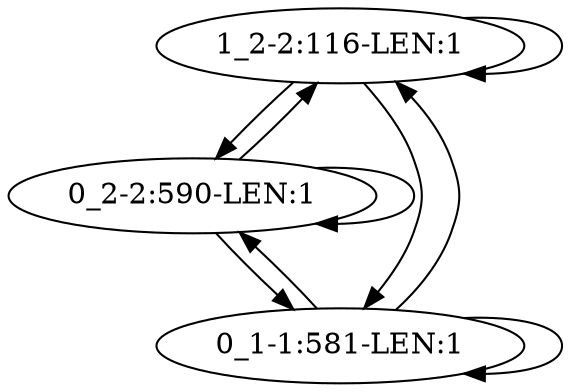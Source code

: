 digraph G {
    "1_2-2:116-LEN:1" -> "1_2-2:116-LEN:1";
    "1_2-2:116-LEN:1" -> "0_2-2:590-LEN:1";
    "1_2-2:116-LEN:1" -> "0_1-1:581-LEN:1";
    "0_2-2:590-LEN:1" -> "1_2-2:116-LEN:1";
    "0_2-2:590-LEN:1" -> "0_2-2:590-LEN:1";
    "0_2-2:590-LEN:1" -> "0_1-1:581-LEN:1";
    "0_1-1:581-LEN:1" -> "1_2-2:116-LEN:1";
    "0_1-1:581-LEN:1" -> "0_2-2:590-LEN:1";
    "0_1-1:581-LEN:1" -> "0_1-1:581-LEN:1";
}
